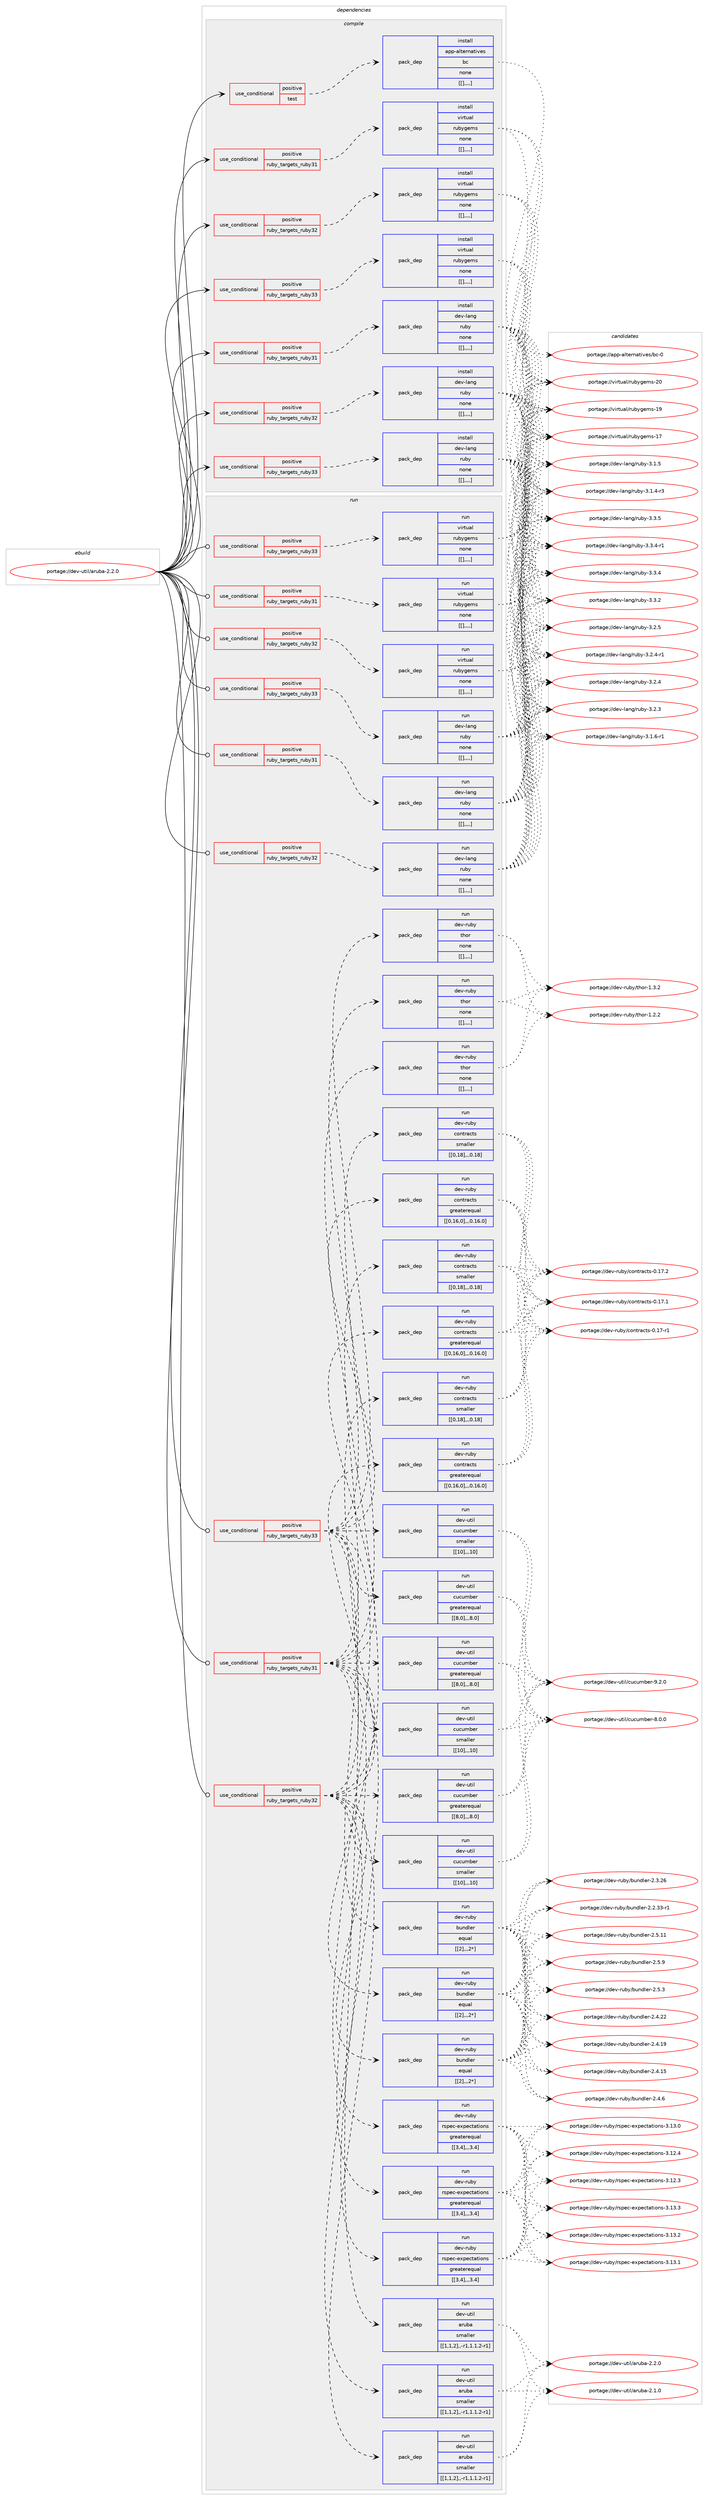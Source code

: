 digraph prolog {

# *************
# Graph options
# *************

newrank=true;
concentrate=true;
compound=true;
graph [rankdir=LR,fontname=Helvetica,fontsize=10,ranksep=1.5];#, ranksep=2.5, nodesep=0.2];
edge  [arrowhead=vee];
node  [fontname=Helvetica,fontsize=10];

# **********
# The ebuild
# **********

subgraph cluster_leftcol {
color=gray;
label=<<i>ebuild</i>>;
id [label="portage://dev-util/aruba-2.2.0", color=red, width=4, href="../dev-util/aruba-2.2.0.svg"];
}

# ****************
# The dependencies
# ****************

subgraph cluster_midcol {
color=gray;
label=<<i>dependencies</i>>;
subgraph cluster_compile {
fillcolor="#eeeeee";
style=filled;
label=<<i>compile</i>>;
subgraph cond64028 {
dependency223012 [label=<<TABLE BORDER="0" CELLBORDER="1" CELLSPACING="0" CELLPADDING="4"><TR><TD ROWSPAN="3" CELLPADDING="10">use_conditional</TD></TR><TR><TD>positive</TD></TR><TR><TD>ruby_targets_ruby31</TD></TR></TABLE>>, shape=none, color=red];
subgraph pack157490 {
dependency223030 [label=<<TABLE BORDER="0" CELLBORDER="1" CELLSPACING="0" CELLPADDING="4" WIDTH="220"><TR><TD ROWSPAN="6" CELLPADDING="30">pack_dep</TD></TR><TR><TD WIDTH="110">install</TD></TR><TR><TD>dev-lang</TD></TR><TR><TD>ruby</TD></TR><TR><TD>none</TD></TR><TR><TD>[[],,,,]</TD></TR></TABLE>>, shape=none, color=blue];
}
dependency223012:e -> dependency223030:w [weight=20,style="dashed",arrowhead="vee"];
}
id:e -> dependency223012:w [weight=20,style="solid",arrowhead="vee"];
subgraph cond64036 {
dependency223041 [label=<<TABLE BORDER="0" CELLBORDER="1" CELLSPACING="0" CELLPADDING="4"><TR><TD ROWSPAN="3" CELLPADDING="10">use_conditional</TD></TR><TR><TD>positive</TD></TR><TR><TD>ruby_targets_ruby31</TD></TR></TABLE>>, shape=none, color=red];
subgraph pack157503 {
dependency223043 [label=<<TABLE BORDER="0" CELLBORDER="1" CELLSPACING="0" CELLPADDING="4" WIDTH="220"><TR><TD ROWSPAN="6" CELLPADDING="30">pack_dep</TD></TR><TR><TD WIDTH="110">install</TD></TR><TR><TD>virtual</TD></TR><TR><TD>rubygems</TD></TR><TR><TD>none</TD></TR><TR><TD>[[],,,,]</TD></TR></TABLE>>, shape=none, color=blue];
}
dependency223041:e -> dependency223043:w [weight=20,style="dashed",arrowhead="vee"];
}
id:e -> dependency223041:w [weight=20,style="solid",arrowhead="vee"];
subgraph cond64039 {
dependency223052 [label=<<TABLE BORDER="0" CELLBORDER="1" CELLSPACING="0" CELLPADDING="4"><TR><TD ROWSPAN="3" CELLPADDING="10">use_conditional</TD></TR><TR><TD>positive</TD></TR><TR><TD>ruby_targets_ruby32</TD></TR></TABLE>>, shape=none, color=red];
subgraph pack157513 {
dependency223054 [label=<<TABLE BORDER="0" CELLBORDER="1" CELLSPACING="0" CELLPADDING="4" WIDTH="220"><TR><TD ROWSPAN="6" CELLPADDING="30">pack_dep</TD></TR><TR><TD WIDTH="110">install</TD></TR><TR><TD>dev-lang</TD></TR><TR><TD>ruby</TD></TR><TR><TD>none</TD></TR><TR><TD>[[],,,,]</TD></TR></TABLE>>, shape=none, color=blue];
}
dependency223052:e -> dependency223054:w [weight=20,style="dashed",arrowhead="vee"];
}
id:e -> dependency223052:w [weight=20,style="solid",arrowhead="vee"];
subgraph cond64045 {
dependency223070 [label=<<TABLE BORDER="0" CELLBORDER="1" CELLSPACING="0" CELLPADDING="4"><TR><TD ROWSPAN="3" CELLPADDING="10">use_conditional</TD></TR><TR><TD>positive</TD></TR><TR><TD>ruby_targets_ruby32</TD></TR></TABLE>>, shape=none, color=red];
subgraph pack157524 {
dependency223082 [label=<<TABLE BORDER="0" CELLBORDER="1" CELLSPACING="0" CELLPADDING="4" WIDTH="220"><TR><TD ROWSPAN="6" CELLPADDING="30">pack_dep</TD></TR><TR><TD WIDTH="110">install</TD></TR><TR><TD>virtual</TD></TR><TR><TD>rubygems</TD></TR><TR><TD>none</TD></TR><TR><TD>[[],,,,]</TD></TR></TABLE>>, shape=none, color=blue];
}
dependency223070:e -> dependency223082:w [weight=20,style="dashed",arrowhead="vee"];
}
id:e -> dependency223070:w [weight=20,style="solid",arrowhead="vee"];
subgraph cond64051 {
dependency223098 [label=<<TABLE BORDER="0" CELLBORDER="1" CELLSPACING="0" CELLPADDING="4"><TR><TD ROWSPAN="3" CELLPADDING="10">use_conditional</TD></TR><TR><TD>positive</TD></TR><TR><TD>ruby_targets_ruby33</TD></TR></TABLE>>, shape=none, color=red];
subgraph pack157546 {
dependency223102 [label=<<TABLE BORDER="0" CELLBORDER="1" CELLSPACING="0" CELLPADDING="4" WIDTH="220"><TR><TD ROWSPAN="6" CELLPADDING="30">pack_dep</TD></TR><TR><TD WIDTH="110">install</TD></TR><TR><TD>dev-lang</TD></TR><TR><TD>ruby</TD></TR><TR><TD>none</TD></TR><TR><TD>[[],,,,]</TD></TR></TABLE>>, shape=none, color=blue];
}
dependency223098:e -> dependency223102:w [weight=20,style="dashed",arrowhead="vee"];
}
id:e -> dependency223098:w [weight=20,style="solid",arrowhead="vee"];
subgraph cond64055 {
dependency223107 [label=<<TABLE BORDER="0" CELLBORDER="1" CELLSPACING="0" CELLPADDING="4"><TR><TD ROWSPAN="3" CELLPADDING="10">use_conditional</TD></TR><TR><TD>positive</TD></TR><TR><TD>ruby_targets_ruby33</TD></TR></TABLE>>, shape=none, color=red];
subgraph pack157551 {
dependency223153 [label=<<TABLE BORDER="0" CELLBORDER="1" CELLSPACING="0" CELLPADDING="4" WIDTH="220"><TR><TD ROWSPAN="6" CELLPADDING="30">pack_dep</TD></TR><TR><TD WIDTH="110">install</TD></TR><TR><TD>virtual</TD></TR><TR><TD>rubygems</TD></TR><TR><TD>none</TD></TR><TR><TD>[[],,,,]</TD></TR></TABLE>>, shape=none, color=blue];
}
dependency223107:e -> dependency223153:w [weight=20,style="dashed",arrowhead="vee"];
}
id:e -> dependency223107:w [weight=20,style="solid",arrowhead="vee"];
subgraph cond64063 {
dependency223159 [label=<<TABLE BORDER="0" CELLBORDER="1" CELLSPACING="0" CELLPADDING="4"><TR><TD ROWSPAN="3" CELLPADDING="10">use_conditional</TD></TR><TR><TD>positive</TD></TR><TR><TD>test</TD></TR></TABLE>>, shape=none, color=red];
subgraph pack157593 {
dependency223164 [label=<<TABLE BORDER="0" CELLBORDER="1" CELLSPACING="0" CELLPADDING="4" WIDTH="220"><TR><TD ROWSPAN="6" CELLPADDING="30">pack_dep</TD></TR><TR><TD WIDTH="110">install</TD></TR><TR><TD>app-alternatives</TD></TR><TR><TD>bc</TD></TR><TR><TD>none</TD></TR><TR><TD>[[],,,,]</TD></TR></TABLE>>, shape=none, color=blue];
}
dependency223159:e -> dependency223164:w [weight=20,style="dashed",arrowhead="vee"];
}
id:e -> dependency223159:w [weight=20,style="solid",arrowhead="vee"];
}
subgraph cluster_compileandrun {
fillcolor="#eeeeee";
style=filled;
label=<<i>compile and run</i>>;
}
subgraph cluster_run {
fillcolor="#eeeeee";
style=filled;
label=<<i>run</i>>;
subgraph cond64070 {
dependency223166 [label=<<TABLE BORDER="0" CELLBORDER="1" CELLSPACING="0" CELLPADDING="4"><TR><TD ROWSPAN="3" CELLPADDING="10">use_conditional</TD></TR><TR><TD>positive</TD></TR><TR><TD>ruby_targets_ruby31</TD></TR></TABLE>>, shape=none, color=red];
subgraph pack157598 {
dependency223173 [label=<<TABLE BORDER="0" CELLBORDER="1" CELLSPACING="0" CELLPADDING="4" WIDTH="220"><TR><TD ROWSPAN="6" CELLPADDING="30">pack_dep</TD></TR><TR><TD WIDTH="110">run</TD></TR><TR><TD>dev-lang</TD></TR><TR><TD>ruby</TD></TR><TR><TD>none</TD></TR><TR><TD>[[],,,,]</TD></TR></TABLE>>, shape=none, color=blue];
}
dependency223166:e -> dependency223173:w [weight=20,style="dashed",arrowhead="vee"];
}
id:e -> dependency223166:w [weight=20,style="solid",arrowhead="odot"];
subgraph cond64075 {
dependency223187 [label=<<TABLE BORDER="0" CELLBORDER="1" CELLSPACING="0" CELLPADDING="4"><TR><TD ROWSPAN="3" CELLPADDING="10">use_conditional</TD></TR><TR><TD>positive</TD></TR><TR><TD>ruby_targets_ruby31</TD></TR></TABLE>>, shape=none, color=red];
subgraph pack157609 {
dependency223194 [label=<<TABLE BORDER="0" CELLBORDER="1" CELLSPACING="0" CELLPADDING="4" WIDTH="220"><TR><TD ROWSPAN="6" CELLPADDING="30">pack_dep</TD></TR><TR><TD WIDTH="110">run</TD></TR><TR><TD>dev-ruby</TD></TR><TR><TD>bundler</TD></TR><TR><TD>equal</TD></TR><TR><TD>[[2],,,2*]</TD></TR></TABLE>>, shape=none, color=blue];
}
dependency223187:e -> dependency223194:w [weight=20,style="dashed",arrowhead="vee"];
subgraph pack157616 {
dependency223202 [label=<<TABLE BORDER="0" CELLBORDER="1" CELLSPACING="0" CELLPADDING="4" WIDTH="220"><TR><TD ROWSPAN="6" CELLPADDING="30">pack_dep</TD></TR><TR><TD WIDTH="110">run</TD></TR><TR><TD>dev-ruby</TD></TR><TR><TD>contracts</TD></TR><TR><TD>greaterequal</TD></TR><TR><TD>[[0,16,0],,,0.16.0]</TD></TR></TABLE>>, shape=none, color=blue];
}
dependency223187:e -> dependency223202:w [weight=20,style="dashed",arrowhead="vee"];
subgraph pack157641 {
dependency223239 [label=<<TABLE BORDER="0" CELLBORDER="1" CELLSPACING="0" CELLPADDING="4" WIDTH="220"><TR><TD ROWSPAN="6" CELLPADDING="30">pack_dep</TD></TR><TR><TD WIDTH="110">run</TD></TR><TR><TD>dev-ruby</TD></TR><TR><TD>contracts</TD></TR><TR><TD>smaller</TD></TR><TR><TD>[[0,18],,,0.18]</TD></TR></TABLE>>, shape=none, color=blue];
}
dependency223187:e -> dependency223239:w [weight=20,style="dashed",arrowhead="vee"];
subgraph pack157646 {
dependency223247 [label=<<TABLE BORDER="0" CELLBORDER="1" CELLSPACING="0" CELLPADDING="4" WIDTH="220"><TR><TD ROWSPAN="6" CELLPADDING="30">pack_dep</TD></TR><TR><TD WIDTH="110">run</TD></TR><TR><TD>dev-util</TD></TR><TR><TD>cucumber</TD></TR><TR><TD>greaterequal</TD></TR><TR><TD>[[8,0],,,8.0]</TD></TR></TABLE>>, shape=none, color=blue];
}
dependency223187:e -> dependency223247:w [weight=20,style="dashed",arrowhead="vee"];
subgraph pack157649 {
dependency223254 [label=<<TABLE BORDER="0" CELLBORDER="1" CELLSPACING="0" CELLPADDING="4" WIDTH="220"><TR><TD ROWSPAN="6" CELLPADDING="30">pack_dep</TD></TR><TR><TD WIDTH="110">run</TD></TR><TR><TD>dev-util</TD></TR><TR><TD>cucumber</TD></TR><TR><TD>smaller</TD></TR><TR><TD>[[10],,,10]</TD></TR></TABLE>>, shape=none, color=blue];
}
dependency223187:e -> dependency223254:w [weight=20,style="dashed",arrowhead="vee"];
subgraph pack157656 {
dependency223257 [label=<<TABLE BORDER="0" CELLBORDER="1" CELLSPACING="0" CELLPADDING="4" WIDTH="220"><TR><TD ROWSPAN="6" CELLPADDING="30">pack_dep</TD></TR><TR><TD WIDTH="110">run</TD></TR><TR><TD>dev-ruby</TD></TR><TR><TD>rspec-expectations</TD></TR><TR><TD>greaterequal</TD></TR><TR><TD>[[3,4],,,3.4]</TD></TR></TABLE>>, shape=none, color=blue];
}
dependency223187:e -> dependency223257:w [weight=20,style="dashed",arrowhead="vee"];
subgraph pack157659 {
dependency223263 [label=<<TABLE BORDER="0" CELLBORDER="1" CELLSPACING="0" CELLPADDING="4" WIDTH="220"><TR><TD ROWSPAN="6" CELLPADDING="30">pack_dep</TD></TR><TR><TD WIDTH="110">run</TD></TR><TR><TD>dev-ruby</TD></TR><TR><TD>thor</TD></TR><TR><TD>none</TD></TR><TR><TD>[[],,,,]</TD></TR></TABLE>>, shape=none, color=blue];
}
dependency223187:e -> dependency223263:w [weight=20,style="dashed",arrowhead="vee"];
subgraph pack157664 {
dependency223268 [label=<<TABLE BORDER="0" CELLBORDER="1" CELLSPACING="0" CELLPADDING="4" WIDTH="220"><TR><TD ROWSPAN="6" CELLPADDING="30">pack_dep</TD></TR><TR><TD WIDTH="110">run</TD></TR><TR><TD>dev-util</TD></TR><TR><TD>aruba</TD></TR><TR><TD>smaller</TD></TR><TR><TD>[[1,1,2],,-r1,1.1.2-r1]</TD></TR></TABLE>>, shape=none, color=blue];
}
dependency223187:e -> dependency223268:w [weight=20,style="dashed",arrowhead="vee"];
}
id:e -> dependency223187:w [weight=20,style="solid",arrowhead="odot"];
subgraph cond64100 {
dependency223274 [label=<<TABLE BORDER="0" CELLBORDER="1" CELLSPACING="0" CELLPADDING="4"><TR><TD ROWSPAN="3" CELLPADDING="10">use_conditional</TD></TR><TR><TD>positive</TD></TR><TR><TD>ruby_targets_ruby31</TD></TR></TABLE>>, shape=none, color=red];
subgraph pack157669 {
dependency223280 [label=<<TABLE BORDER="0" CELLBORDER="1" CELLSPACING="0" CELLPADDING="4" WIDTH="220"><TR><TD ROWSPAN="6" CELLPADDING="30">pack_dep</TD></TR><TR><TD WIDTH="110">run</TD></TR><TR><TD>virtual</TD></TR><TR><TD>rubygems</TD></TR><TR><TD>none</TD></TR><TR><TD>[[],,,,]</TD></TR></TABLE>>, shape=none, color=blue];
}
dependency223274:e -> dependency223280:w [weight=20,style="dashed",arrowhead="vee"];
}
id:e -> dependency223274:w [weight=20,style="solid",arrowhead="odot"];
subgraph cond64107 {
dependency223297 [label=<<TABLE BORDER="0" CELLBORDER="1" CELLSPACING="0" CELLPADDING="4"><TR><TD ROWSPAN="3" CELLPADDING="10">use_conditional</TD></TR><TR><TD>positive</TD></TR><TR><TD>ruby_targets_ruby32</TD></TR></TABLE>>, shape=none, color=red];
subgraph pack157683 {
dependency223302 [label=<<TABLE BORDER="0" CELLBORDER="1" CELLSPACING="0" CELLPADDING="4" WIDTH="220"><TR><TD ROWSPAN="6" CELLPADDING="30">pack_dep</TD></TR><TR><TD WIDTH="110">run</TD></TR><TR><TD>dev-lang</TD></TR><TR><TD>ruby</TD></TR><TR><TD>none</TD></TR><TR><TD>[[],,,,]</TD></TR></TABLE>>, shape=none, color=blue];
}
dependency223297:e -> dependency223302:w [weight=20,style="dashed",arrowhead="vee"];
}
id:e -> dependency223297:w [weight=20,style="solid",arrowhead="odot"];
subgraph cond64109 {
dependency223307 [label=<<TABLE BORDER="0" CELLBORDER="1" CELLSPACING="0" CELLPADDING="4"><TR><TD ROWSPAN="3" CELLPADDING="10">use_conditional</TD></TR><TR><TD>positive</TD></TR><TR><TD>ruby_targets_ruby32</TD></TR></TABLE>>, shape=none, color=red];
subgraph pack157692 {
dependency223313 [label=<<TABLE BORDER="0" CELLBORDER="1" CELLSPACING="0" CELLPADDING="4" WIDTH="220"><TR><TD ROWSPAN="6" CELLPADDING="30">pack_dep</TD></TR><TR><TD WIDTH="110">run</TD></TR><TR><TD>dev-ruby</TD></TR><TR><TD>bundler</TD></TR><TR><TD>equal</TD></TR><TR><TD>[[2],,,2*]</TD></TR></TABLE>>, shape=none, color=blue];
}
dependency223307:e -> dependency223313:w [weight=20,style="dashed",arrowhead="vee"];
subgraph pack157703 {
dependency223323 [label=<<TABLE BORDER="0" CELLBORDER="1" CELLSPACING="0" CELLPADDING="4" WIDTH="220"><TR><TD ROWSPAN="6" CELLPADDING="30">pack_dep</TD></TR><TR><TD WIDTH="110">run</TD></TR><TR><TD>dev-ruby</TD></TR><TR><TD>contracts</TD></TR><TR><TD>greaterequal</TD></TR><TR><TD>[[0,16,0],,,0.16.0]</TD></TR></TABLE>>, shape=none, color=blue];
}
dependency223307:e -> dependency223323:w [weight=20,style="dashed",arrowhead="vee"];
subgraph pack157710 {
dependency223329 [label=<<TABLE BORDER="0" CELLBORDER="1" CELLSPACING="0" CELLPADDING="4" WIDTH="220"><TR><TD ROWSPAN="6" CELLPADDING="30">pack_dep</TD></TR><TR><TD WIDTH="110">run</TD></TR><TR><TD>dev-ruby</TD></TR><TR><TD>contracts</TD></TR><TR><TD>smaller</TD></TR><TR><TD>[[0,18],,,0.18]</TD></TR></TABLE>>, shape=none, color=blue];
}
dependency223307:e -> dependency223329:w [weight=20,style="dashed",arrowhead="vee"];
subgraph pack157713 {
dependency223335 [label=<<TABLE BORDER="0" CELLBORDER="1" CELLSPACING="0" CELLPADDING="4" WIDTH="220"><TR><TD ROWSPAN="6" CELLPADDING="30">pack_dep</TD></TR><TR><TD WIDTH="110">run</TD></TR><TR><TD>dev-util</TD></TR><TR><TD>cucumber</TD></TR><TR><TD>greaterequal</TD></TR><TR><TD>[[8,0],,,8.0]</TD></TR></TABLE>>, shape=none, color=blue];
}
dependency223307:e -> dependency223335:w [weight=20,style="dashed",arrowhead="vee"];
subgraph pack157718 {
dependency223341 [label=<<TABLE BORDER="0" CELLBORDER="1" CELLSPACING="0" CELLPADDING="4" WIDTH="220"><TR><TD ROWSPAN="6" CELLPADDING="30">pack_dep</TD></TR><TR><TD WIDTH="110">run</TD></TR><TR><TD>dev-util</TD></TR><TR><TD>cucumber</TD></TR><TR><TD>smaller</TD></TR><TR><TD>[[10],,,10]</TD></TR></TABLE>>, shape=none, color=blue];
}
dependency223307:e -> dependency223341:w [weight=20,style="dashed",arrowhead="vee"];
subgraph pack157723 {
dependency223345 [label=<<TABLE BORDER="0" CELLBORDER="1" CELLSPACING="0" CELLPADDING="4" WIDTH="220"><TR><TD ROWSPAN="6" CELLPADDING="30">pack_dep</TD></TR><TR><TD WIDTH="110">run</TD></TR><TR><TD>dev-ruby</TD></TR><TR><TD>rspec-expectations</TD></TR><TR><TD>greaterequal</TD></TR><TR><TD>[[3,4],,,3.4]</TD></TR></TABLE>>, shape=none, color=blue];
}
dependency223307:e -> dependency223345:w [weight=20,style="dashed",arrowhead="vee"];
subgraph pack157726 {
dependency223354 [label=<<TABLE BORDER="0" CELLBORDER="1" CELLSPACING="0" CELLPADDING="4" WIDTH="220"><TR><TD ROWSPAN="6" CELLPADDING="30">pack_dep</TD></TR><TR><TD WIDTH="110">run</TD></TR><TR><TD>dev-ruby</TD></TR><TR><TD>thor</TD></TR><TR><TD>none</TD></TR><TR><TD>[[],,,,]</TD></TR></TABLE>>, shape=none, color=blue];
}
dependency223307:e -> dependency223354:w [weight=20,style="dashed",arrowhead="vee"];
subgraph pack157731 {
dependency223359 [label=<<TABLE BORDER="0" CELLBORDER="1" CELLSPACING="0" CELLPADDING="4" WIDTH="220"><TR><TD ROWSPAN="6" CELLPADDING="30">pack_dep</TD></TR><TR><TD WIDTH="110">run</TD></TR><TR><TD>dev-util</TD></TR><TR><TD>aruba</TD></TR><TR><TD>smaller</TD></TR><TR><TD>[[1,1,2],,-r1,1.1.2-r1]</TD></TR></TABLE>>, shape=none, color=blue];
}
dependency223307:e -> dependency223359:w [weight=20,style="dashed",arrowhead="vee"];
}
id:e -> dependency223307:w [weight=20,style="solid",arrowhead="odot"];
subgraph cond64120 {
dependency223363 [label=<<TABLE BORDER="0" CELLBORDER="1" CELLSPACING="0" CELLPADDING="4"><TR><TD ROWSPAN="3" CELLPADDING="10">use_conditional</TD></TR><TR><TD>positive</TD></TR><TR><TD>ruby_targets_ruby32</TD></TR></TABLE>>, shape=none, color=red];
subgraph pack157736 {
dependency223367 [label=<<TABLE BORDER="0" CELLBORDER="1" CELLSPACING="0" CELLPADDING="4" WIDTH="220"><TR><TD ROWSPAN="6" CELLPADDING="30">pack_dep</TD></TR><TR><TD WIDTH="110">run</TD></TR><TR><TD>virtual</TD></TR><TR><TD>rubygems</TD></TR><TR><TD>none</TD></TR><TR><TD>[[],,,,]</TD></TR></TABLE>>, shape=none, color=blue];
}
dependency223363:e -> dependency223367:w [weight=20,style="dashed",arrowhead="vee"];
}
id:e -> dependency223363:w [weight=20,style="solid",arrowhead="odot"];
subgraph cond64125 {
dependency223379 [label=<<TABLE BORDER="0" CELLBORDER="1" CELLSPACING="0" CELLPADDING="4"><TR><TD ROWSPAN="3" CELLPADDING="10">use_conditional</TD></TR><TR><TD>positive</TD></TR><TR><TD>ruby_targets_ruby33</TD></TR></TABLE>>, shape=none, color=red];
subgraph pack157746 {
dependency223387 [label=<<TABLE BORDER="0" CELLBORDER="1" CELLSPACING="0" CELLPADDING="4" WIDTH="220"><TR><TD ROWSPAN="6" CELLPADDING="30">pack_dep</TD></TR><TR><TD WIDTH="110">run</TD></TR><TR><TD>dev-lang</TD></TR><TR><TD>ruby</TD></TR><TR><TD>none</TD></TR><TR><TD>[[],,,,]</TD></TR></TABLE>>, shape=none, color=blue];
}
dependency223379:e -> dependency223387:w [weight=20,style="dashed",arrowhead="vee"];
}
id:e -> dependency223379:w [weight=20,style="solid",arrowhead="odot"];
subgraph cond64133 {
dependency223406 [label=<<TABLE BORDER="0" CELLBORDER="1" CELLSPACING="0" CELLPADDING="4"><TR><TD ROWSPAN="3" CELLPADDING="10">use_conditional</TD></TR><TR><TD>positive</TD></TR><TR><TD>ruby_targets_ruby33</TD></TR></TABLE>>, shape=none, color=red];
subgraph pack157766 {
dependency223416 [label=<<TABLE BORDER="0" CELLBORDER="1" CELLSPACING="0" CELLPADDING="4" WIDTH="220"><TR><TD ROWSPAN="6" CELLPADDING="30">pack_dep</TD></TR><TR><TD WIDTH="110">run</TD></TR><TR><TD>dev-ruby</TD></TR><TR><TD>bundler</TD></TR><TR><TD>equal</TD></TR><TR><TD>[[2],,,2*]</TD></TR></TABLE>>, shape=none, color=blue];
}
dependency223406:e -> dependency223416:w [weight=20,style="dashed",arrowhead="vee"];
subgraph pack157775 {
dependency223425 [label=<<TABLE BORDER="0" CELLBORDER="1" CELLSPACING="0" CELLPADDING="4" WIDTH="220"><TR><TD ROWSPAN="6" CELLPADDING="30">pack_dep</TD></TR><TR><TD WIDTH="110">run</TD></TR><TR><TD>dev-ruby</TD></TR><TR><TD>contracts</TD></TR><TR><TD>greaterequal</TD></TR><TR><TD>[[0,16,0],,,0.16.0]</TD></TR></TABLE>>, shape=none, color=blue];
}
dependency223406:e -> dependency223425:w [weight=20,style="dashed",arrowhead="vee"];
subgraph pack157780 {
dependency223449 [label=<<TABLE BORDER="0" CELLBORDER="1" CELLSPACING="0" CELLPADDING="4" WIDTH="220"><TR><TD ROWSPAN="6" CELLPADDING="30">pack_dep</TD></TR><TR><TD WIDTH="110">run</TD></TR><TR><TD>dev-ruby</TD></TR><TR><TD>contracts</TD></TR><TR><TD>smaller</TD></TR><TR><TD>[[0,18],,,0.18]</TD></TR></TABLE>>, shape=none, color=blue];
}
dependency223406:e -> dependency223449:w [weight=20,style="dashed",arrowhead="vee"];
subgraph pack157797 {
dependency223457 [label=<<TABLE BORDER="0" CELLBORDER="1" CELLSPACING="0" CELLPADDING="4" WIDTH="220"><TR><TD ROWSPAN="6" CELLPADDING="30">pack_dep</TD></TR><TR><TD WIDTH="110">run</TD></TR><TR><TD>dev-util</TD></TR><TR><TD>cucumber</TD></TR><TR><TD>greaterequal</TD></TR><TR><TD>[[8,0],,,8.0]</TD></TR></TABLE>>, shape=none, color=blue];
}
dependency223406:e -> dependency223457:w [weight=20,style="dashed",arrowhead="vee"];
subgraph pack157804 {
dependency223469 [label=<<TABLE BORDER="0" CELLBORDER="1" CELLSPACING="0" CELLPADDING="4" WIDTH="220"><TR><TD ROWSPAN="6" CELLPADDING="30">pack_dep</TD></TR><TR><TD WIDTH="110">run</TD></TR><TR><TD>dev-util</TD></TR><TR><TD>cucumber</TD></TR><TR><TD>smaller</TD></TR><TR><TD>[[10],,,10]</TD></TR></TABLE>>, shape=none, color=blue];
}
dependency223406:e -> dependency223469:w [weight=20,style="dashed",arrowhead="vee"];
subgraph pack157812 {
dependency223478 [label=<<TABLE BORDER="0" CELLBORDER="1" CELLSPACING="0" CELLPADDING="4" WIDTH="220"><TR><TD ROWSPAN="6" CELLPADDING="30">pack_dep</TD></TR><TR><TD WIDTH="110">run</TD></TR><TR><TD>dev-ruby</TD></TR><TR><TD>rspec-expectations</TD></TR><TR><TD>greaterequal</TD></TR><TR><TD>[[3,4],,,3.4]</TD></TR></TABLE>>, shape=none, color=blue];
}
dependency223406:e -> dependency223478:w [weight=20,style="dashed",arrowhead="vee"];
subgraph pack157819 {
dependency223492 [label=<<TABLE BORDER="0" CELLBORDER="1" CELLSPACING="0" CELLPADDING="4" WIDTH="220"><TR><TD ROWSPAN="6" CELLPADDING="30">pack_dep</TD></TR><TR><TD WIDTH="110">run</TD></TR><TR><TD>dev-ruby</TD></TR><TR><TD>thor</TD></TR><TR><TD>none</TD></TR><TR><TD>[[],,,,]</TD></TR></TABLE>>, shape=none, color=blue];
}
dependency223406:e -> dependency223492:w [weight=20,style="dashed",arrowhead="vee"];
subgraph pack157832 {
dependency223497 [label=<<TABLE BORDER="0" CELLBORDER="1" CELLSPACING="0" CELLPADDING="4" WIDTH="220"><TR><TD ROWSPAN="6" CELLPADDING="30">pack_dep</TD></TR><TR><TD WIDTH="110">run</TD></TR><TR><TD>dev-util</TD></TR><TR><TD>aruba</TD></TR><TR><TD>smaller</TD></TR><TR><TD>[[1,1,2],,-r1,1.1.2-r1]</TD></TR></TABLE>>, shape=none, color=blue];
}
dependency223406:e -> dependency223497:w [weight=20,style="dashed",arrowhead="vee"];
}
id:e -> dependency223406:w [weight=20,style="solid",arrowhead="odot"];
subgraph cond64160 {
dependency223507 [label=<<TABLE BORDER="0" CELLBORDER="1" CELLSPACING="0" CELLPADDING="4"><TR><TD ROWSPAN="3" CELLPADDING="10">use_conditional</TD></TR><TR><TD>positive</TD></TR><TR><TD>ruby_targets_ruby33</TD></TR></TABLE>>, shape=none, color=red];
subgraph pack157840 {
dependency223515 [label=<<TABLE BORDER="0" CELLBORDER="1" CELLSPACING="0" CELLPADDING="4" WIDTH="220"><TR><TD ROWSPAN="6" CELLPADDING="30">pack_dep</TD></TR><TR><TD WIDTH="110">run</TD></TR><TR><TD>virtual</TD></TR><TR><TD>rubygems</TD></TR><TR><TD>none</TD></TR><TR><TD>[[],,,,]</TD></TR></TABLE>>, shape=none, color=blue];
}
dependency223507:e -> dependency223515:w [weight=20,style="dashed",arrowhead="vee"];
}
id:e -> dependency223507:w [weight=20,style="solid",arrowhead="odot"];
}
}

# **************
# The candidates
# **************

subgraph cluster_choices {
rank=same;
color=gray;
label=<<i>candidates</i>>;

subgraph choice157677 {
color=black;
nodesep=1;
choice10010111845108971101034711411798121455146514653 [label="portage://dev-lang/ruby-3.3.5", color=red, width=4,href="../dev-lang/ruby-3.3.5.svg"];
choice100101118451089711010347114117981214551465146524511449 [label="portage://dev-lang/ruby-3.3.4-r1", color=red, width=4,href="../dev-lang/ruby-3.3.4-r1.svg"];
choice10010111845108971101034711411798121455146514652 [label="portage://dev-lang/ruby-3.3.4", color=red, width=4,href="../dev-lang/ruby-3.3.4.svg"];
choice10010111845108971101034711411798121455146514650 [label="portage://dev-lang/ruby-3.3.2", color=red, width=4,href="../dev-lang/ruby-3.3.2.svg"];
choice10010111845108971101034711411798121455146504653 [label="portage://dev-lang/ruby-3.2.5", color=red, width=4,href="../dev-lang/ruby-3.2.5.svg"];
choice100101118451089711010347114117981214551465046524511449 [label="portage://dev-lang/ruby-3.2.4-r1", color=red, width=4,href="../dev-lang/ruby-3.2.4-r1.svg"];
choice10010111845108971101034711411798121455146504652 [label="portage://dev-lang/ruby-3.2.4", color=red, width=4,href="../dev-lang/ruby-3.2.4.svg"];
choice10010111845108971101034711411798121455146504651 [label="portage://dev-lang/ruby-3.2.3", color=red, width=4,href="../dev-lang/ruby-3.2.3.svg"];
choice100101118451089711010347114117981214551464946544511449 [label="portage://dev-lang/ruby-3.1.6-r1", color=red, width=4,href="../dev-lang/ruby-3.1.6-r1.svg"];
choice10010111845108971101034711411798121455146494653 [label="portage://dev-lang/ruby-3.1.5", color=red, width=4,href="../dev-lang/ruby-3.1.5.svg"];
choice100101118451089711010347114117981214551464946524511451 [label="portage://dev-lang/ruby-3.1.4-r3", color=red, width=4,href="../dev-lang/ruby-3.1.4-r3.svg"];
dependency223030:e -> choice10010111845108971101034711411798121455146514653:w [style=dotted,weight="100"];
dependency223030:e -> choice100101118451089711010347114117981214551465146524511449:w [style=dotted,weight="100"];
dependency223030:e -> choice10010111845108971101034711411798121455146514652:w [style=dotted,weight="100"];
dependency223030:e -> choice10010111845108971101034711411798121455146514650:w [style=dotted,weight="100"];
dependency223030:e -> choice10010111845108971101034711411798121455146504653:w [style=dotted,weight="100"];
dependency223030:e -> choice100101118451089711010347114117981214551465046524511449:w [style=dotted,weight="100"];
dependency223030:e -> choice10010111845108971101034711411798121455146504652:w [style=dotted,weight="100"];
dependency223030:e -> choice10010111845108971101034711411798121455146504651:w [style=dotted,weight="100"];
dependency223030:e -> choice100101118451089711010347114117981214551464946544511449:w [style=dotted,weight="100"];
dependency223030:e -> choice10010111845108971101034711411798121455146494653:w [style=dotted,weight="100"];
dependency223030:e -> choice100101118451089711010347114117981214551464946524511451:w [style=dotted,weight="100"];
}
subgraph choice157692 {
color=black;
nodesep=1;
choice118105114116117971084711411798121103101109115455048 [label="portage://virtual/rubygems-20", color=red, width=4,href="../virtual/rubygems-20.svg"];
choice118105114116117971084711411798121103101109115454957 [label="portage://virtual/rubygems-19", color=red, width=4,href="../virtual/rubygems-19.svg"];
choice118105114116117971084711411798121103101109115454955 [label="portage://virtual/rubygems-17", color=red, width=4,href="../virtual/rubygems-17.svg"];
dependency223043:e -> choice118105114116117971084711411798121103101109115455048:w [style=dotted,weight="100"];
dependency223043:e -> choice118105114116117971084711411798121103101109115454957:w [style=dotted,weight="100"];
dependency223043:e -> choice118105114116117971084711411798121103101109115454955:w [style=dotted,weight="100"];
}
subgraph choice157696 {
color=black;
nodesep=1;
choice10010111845108971101034711411798121455146514653 [label="portage://dev-lang/ruby-3.3.5", color=red, width=4,href="../dev-lang/ruby-3.3.5.svg"];
choice100101118451089711010347114117981214551465146524511449 [label="portage://dev-lang/ruby-3.3.4-r1", color=red, width=4,href="../dev-lang/ruby-3.3.4-r1.svg"];
choice10010111845108971101034711411798121455146514652 [label="portage://dev-lang/ruby-3.3.4", color=red, width=4,href="../dev-lang/ruby-3.3.4.svg"];
choice10010111845108971101034711411798121455146514650 [label="portage://dev-lang/ruby-3.3.2", color=red, width=4,href="../dev-lang/ruby-3.3.2.svg"];
choice10010111845108971101034711411798121455146504653 [label="portage://dev-lang/ruby-3.2.5", color=red, width=4,href="../dev-lang/ruby-3.2.5.svg"];
choice100101118451089711010347114117981214551465046524511449 [label="portage://dev-lang/ruby-3.2.4-r1", color=red, width=4,href="../dev-lang/ruby-3.2.4-r1.svg"];
choice10010111845108971101034711411798121455146504652 [label="portage://dev-lang/ruby-3.2.4", color=red, width=4,href="../dev-lang/ruby-3.2.4.svg"];
choice10010111845108971101034711411798121455146504651 [label="portage://dev-lang/ruby-3.2.3", color=red, width=4,href="../dev-lang/ruby-3.2.3.svg"];
choice100101118451089711010347114117981214551464946544511449 [label="portage://dev-lang/ruby-3.1.6-r1", color=red, width=4,href="../dev-lang/ruby-3.1.6-r1.svg"];
choice10010111845108971101034711411798121455146494653 [label="portage://dev-lang/ruby-3.1.5", color=red, width=4,href="../dev-lang/ruby-3.1.5.svg"];
choice100101118451089711010347114117981214551464946524511451 [label="portage://dev-lang/ruby-3.1.4-r3", color=red, width=4,href="../dev-lang/ruby-3.1.4-r3.svg"];
dependency223054:e -> choice10010111845108971101034711411798121455146514653:w [style=dotted,weight="100"];
dependency223054:e -> choice100101118451089711010347114117981214551465146524511449:w [style=dotted,weight="100"];
dependency223054:e -> choice10010111845108971101034711411798121455146514652:w [style=dotted,weight="100"];
dependency223054:e -> choice10010111845108971101034711411798121455146514650:w [style=dotted,weight="100"];
dependency223054:e -> choice10010111845108971101034711411798121455146504653:w [style=dotted,weight="100"];
dependency223054:e -> choice100101118451089711010347114117981214551465046524511449:w [style=dotted,weight="100"];
dependency223054:e -> choice10010111845108971101034711411798121455146504652:w [style=dotted,weight="100"];
dependency223054:e -> choice10010111845108971101034711411798121455146504651:w [style=dotted,weight="100"];
dependency223054:e -> choice100101118451089711010347114117981214551464946544511449:w [style=dotted,weight="100"];
dependency223054:e -> choice10010111845108971101034711411798121455146494653:w [style=dotted,weight="100"];
dependency223054:e -> choice100101118451089711010347114117981214551464946524511451:w [style=dotted,weight="100"];
}
subgraph choice157710 {
color=black;
nodesep=1;
choice118105114116117971084711411798121103101109115455048 [label="portage://virtual/rubygems-20", color=red, width=4,href="../virtual/rubygems-20.svg"];
choice118105114116117971084711411798121103101109115454957 [label="portage://virtual/rubygems-19", color=red, width=4,href="../virtual/rubygems-19.svg"];
choice118105114116117971084711411798121103101109115454955 [label="portage://virtual/rubygems-17", color=red, width=4,href="../virtual/rubygems-17.svg"];
dependency223082:e -> choice118105114116117971084711411798121103101109115455048:w [style=dotted,weight="100"];
dependency223082:e -> choice118105114116117971084711411798121103101109115454957:w [style=dotted,weight="100"];
dependency223082:e -> choice118105114116117971084711411798121103101109115454955:w [style=dotted,weight="100"];
}
subgraph choice157714 {
color=black;
nodesep=1;
choice10010111845108971101034711411798121455146514653 [label="portage://dev-lang/ruby-3.3.5", color=red, width=4,href="../dev-lang/ruby-3.3.5.svg"];
choice100101118451089711010347114117981214551465146524511449 [label="portage://dev-lang/ruby-3.3.4-r1", color=red, width=4,href="../dev-lang/ruby-3.3.4-r1.svg"];
choice10010111845108971101034711411798121455146514652 [label="portage://dev-lang/ruby-3.3.4", color=red, width=4,href="../dev-lang/ruby-3.3.4.svg"];
choice10010111845108971101034711411798121455146514650 [label="portage://dev-lang/ruby-3.3.2", color=red, width=4,href="../dev-lang/ruby-3.3.2.svg"];
choice10010111845108971101034711411798121455146504653 [label="portage://dev-lang/ruby-3.2.5", color=red, width=4,href="../dev-lang/ruby-3.2.5.svg"];
choice100101118451089711010347114117981214551465046524511449 [label="portage://dev-lang/ruby-3.2.4-r1", color=red, width=4,href="../dev-lang/ruby-3.2.4-r1.svg"];
choice10010111845108971101034711411798121455146504652 [label="portage://dev-lang/ruby-3.2.4", color=red, width=4,href="../dev-lang/ruby-3.2.4.svg"];
choice10010111845108971101034711411798121455146504651 [label="portage://dev-lang/ruby-3.2.3", color=red, width=4,href="../dev-lang/ruby-3.2.3.svg"];
choice100101118451089711010347114117981214551464946544511449 [label="portage://dev-lang/ruby-3.1.6-r1", color=red, width=4,href="../dev-lang/ruby-3.1.6-r1.svg"];
choice10010111845108971101034711411798121455146494653 [label="portage://dev-lang/ruby-3.1.5", color=red, width=4,href="../dev-lang/ruby-3.1.5.svg"];
choice100101118451089711010347114117981214551464946524511451 [label="portage://dev-lang/ruby-3.1.4-r3", color=red, width=4,href="../dev-lang/ruby-3.1.4-r3.svg"];
dependency223102:e -> choice10010111845108971101034711411798121455146514653:w [style=dotted,weight="100"];
dependency223102:e -> choice100101118451089711010347114117981214551465146524511449:w [style=dotted,weight="100"];
dependency223102:e -> choice10010111845108971101034711411798121455146514652:w [style=dotted,weight="100"];
dependency223102:e -> choice10010111845108971101034711411798121455146514650:w [style=dotted,weight="100"];
dependency223102:e -> choice10010111845108971101034711411798121455146504653:w [style=dotted,weight="100"];
dependency223102:e -> choice100101118451089711010347114117981214551465046524511449:w [style=dotted,weight="100"];
dependency223102:e -> choice10010111845108971101034711411798121455146504652:w [style=dotted,weight="100"];
dependency223102:e -> choice10010111845108971101034711411798121455146504651:w [style=dotted,weight="100"];
dependency223102:e -> choice100101118451089711010347114117981214551464946544511449:w [style=dotted,weight="100"];
dependency223102:e -> choice10010111845108971101034711411798121455146494653:w [style=dotted,weight="100"];
dependency223102:e -> choice100101118451089711010347114117981214551464946524511451:w [style=dotted,weight="100"];
}
subgraph choice157726 {
color=black;
nodesep=1;
choice118105114116117971084711411798121103101109115455048 [label="portage://virtual/rubygems-20", color=red, width=4,href="../virtual/rubygems-20.svg"];
choice118105114116117971084711411798121103101109115454957 [label="portage://virtual/rubygems-19", color=red, width=4,href="../virtual/rubygems-19.svg"];
choice118105114116117971084711411798121103101109115454955 [label="portage://virtual/rubygems-17", color=red, width=4,href="../virtual/rubygems-17.svg"];
dependency223153:e -> choice118105114116117971084711411798121103101109115455048:w [style=dotted,weight="100"];
dependency223153:e -> choice118105114116117971084711411798121103101109115454957:w [style=dotted,weight="100"];
dependency223153:e -> choice118105114116117971084711411798121103101109115454955:w [style=dotted,weight="100"];
}
subgraph choice157730 {
color=black;
nodesep=1;
choice971121124597108116101114110971161051181011154798994548 [label="portage://app-alternatives/bc-0", color=red, width=4,href="../app-alternatives/bc-0.svg"];
dependency223164:e -> choice971121124597108116101114110971161051181011154798994548:w [style=dotted,weight="100"];
}
subgraph choice157733 {
color=black;
nodesep=1;
choice10010111845108971101034711411798121455146514653 [label="portage://dev-lang/ruby-3.3.5", color=red, width=4,href="../dev-lang/ruby-3.3.5.svg"];
choice100101118451089711010347114117981214551465146524511449 [label="portage://dev-lang/ruby-3.3.4-r1", color=red, width=4,href="../dev-lang/ruby-3.3.4-r1.svg"];
choice10010111845108971101034711411798121455146514652 [label="portage://dev-lang/ruby-3.3.4", color=red, width=4,href="../dev-lang/ruby-3.3.4.svg"];
choice10010111845108971101034711411798121455146514650 [label="portage://dev-lang/ruby-3.3.2", color=red, width=4,href="../dev-lang/ruby-3.3.2.svg"];
choice10010111845108971101034711411798121455146504653 [label="portage://dev-lang/ruby-3.2.5", color=red, width=4,href="../dev-lang/ruby-3.2.5.svg"];
choice100101118451089711010347114117981214551465046524511449 [label="portage://dev-lang/ruby-3.2.4-r1", color=red, width=4,href="../dev-lang/ruby-3.2.4-r1.svg"];
choice10010111845108971101034711411798121455146504652 [label="portage://dev-lang/ruby-3.2.4", color=red, width=4,href="../dev-lang/ruby-3.2.4.svg"];
choice10010111845108971101034711411798121455146504651 [label="portage://dev-lang/ruby-3.2.3", color=red, width=4,href="../dev-lang/ruby-3.2.3.svg"];
choice100101118451089711010347114117981214551464946544511449 [label="portage://dev-lang/ruby-3.1.6-r1", color=red, width=4,href="../dev-lang/ruby-3.1.6-r1.svg"];
choice10010111845108971101034711411798121455146494653 [label="portage://dev-lang/ruby-3.1.5", color=red, width=4,href="../dev-lang/ruby-3.1.5.svg"];
choice100101118451089711010347114117981214551464946524511451 [label="portage://dev-lang/ruby-3.1.4-r3", color=red, width=4,href="../dev-lang/ruby-3.1.4-r3.svg"];
dependency223173:e -> choice10010111845108971101034711411798121455146514653:w [style=dotted,weight="100"];
dependency223173:e -> choice100101118451089711010347114117981214551465146524511449:w [style=dotted,weight="100"];
dependency223173:e -> choice10010111845108971101034711411798121455146514652:w [style=dotted,weight="100"];
dependency223173:e -> choice10010111845108971101034711411798121455146514650:w [style=dotted,weight="100"];
dependency223173:e -> choice10010111845108971101034711411798121455146504653:w [style=dotted,weight="100"];
dependency223173:e -> choice100101118451089711010347114117981214551465046524511449:w [style=dotted,weight="100"];
dependency223173:e -> choice10010111845108971101034711411798121455146504652:w [style=dotted,weight="100"];
dependency223173:e -> choice10010111845108971101034711411798121455146504651:w [style=dotted,weight="100"];
dependency223173:e -> choice100101118451089711010347114117981214551464946544511449:w [style=dotted,weight="100"];
dependency223173:e -> choice10010111845108971101034711411798121455146494653:w [style=dotted,weight="100"];
dependency223173:e -> choice100101118451089711010347114117981214551464946524511451:w [style=dotted,weight="100"];
}
subgraph choice157741 {
color=black;
nodesep=1;
choice1001011184511411798121479811711010010810111445504653464949 [label="portage://dev-ruby/bundler-2.5.11", color=red, width=4,href="../dev-ruby/bundler-2.5.11.svg"];
choice10010111845114117981214798117110100108101114455046534657 [label="portage://dev-ruby/bundler-2.5.9", color=red, width=4,href="../dev-ruby/bundler-2.5.9.svg"];
choice10010111845114117981214798117110100108101114455046534651 [label="portage://dev-ruby/bundler-2.5.3", color=red, width=4,href="../dev-ruby/bundler-2.5.3.svg"];
choice1001011184511411798121479811711010010810111445504652465050 [label="portage://dev-ruby/bundler-2.4.22", color=red, width=4,href="../dev-ruby/bundler-2.4.22.svg"];
choice1001011184511411798121479811711010010810111445504652464957 [label="portage://dev-ruby/bundler-2.4.19", color=red, width=4,href="../dev-ruby/bundler-2.4.19.svg"];
choice1001011184511411798121479811711010010810111445504652464953 [label="portage://dev-ruby/bundler-2.4.15", color=red, width=4,href="../dev-ruby/bundler-2.4.15.svg"];
choice10010111845114117981214798117110100108101114455046524654 [label="portage://dev-ruby/bundler-2.4.6", color=red, width=4,href="../dev-ruby/bundler-2.4.6.svg"];
choice1001011184511411798121479811711010010810111445504651465054 [label="portage://dev-ruby/bundler-2.3.26", color=red, width=4,href="../dev-ruby/bundler-2.3.26.svg"];
choice10010111845114117981214798117110100108101114455046504651514511449 [label="portage://dev-ruby/bundler-2.2.33-r1", color=red, width=4,href="../dev-ruby/bundler-2.2.33-r1.svg"];
dependency223194:e -> choice1001011184511411798121479811711010010810111445504653464949:w [style=dotted,weight="100"];
dependency223194:e -> choice10010111845114117981214798117110100108101114455046534657:w [style=dotted,weight="100"];
dependency223194:e -> choice10010111845114117981214798117110100108101114455046534651:w [style=dotted,weight="100"];
dependency223194:e -> choice1001011184511411798121479811711010010810111445504652465050:w [style=dotted,weight="100"];
dependency223194:e -> choice1001011184511411798121479811711010010810111445504652464957:w [style=dotted,weight="100"];
dependency223194:e -> choice1001011184511411798121479811711010010810111445504652464953:w [style=dotted,weight="100"];
dependency223194:e -> choice10010111845114117981214798117110100108101114455046524654:w [style=dotted,weight="100"];
dependency223194:e -> choice1001011184511411798121479811711010010810111445504651465054:w [style=dotted,weight="100"];
dependency223194:e -> choice10010111845114117981214798117110100108101114455046504651514511449:w [style=dotted,weight="100"];
}
subgraph choice157745 {
color=black;
nodesep=1;
choice10010111845114117981214799111110116114979911611545484649554650 [label="portage://dev-ruby/contracts-0.17.2", color=red, width=4,href="../dev-ruby/contracts-0.17.2.svg"];
choice10010111845114117981214799111110116114979911611545484649554649 [label="portage://dev-ruby/contracts-0.17.1", color=red, width=4,href="../dev-ruby/contracts-0.17.1.svg"];
choice10010111845114117981214799111110116114979911611545484649554511449 [label="portage://dev-ruby/contracts-0.17-r1", color=red, width=4,href="../dev-ruby/contracts-0.17-r1.svg"];
dependency223202:e -> choice10010111845114117981214799111110116114979911611545484649554650:w [style=dotted,weight="100"];
dependency223202:e -> choice10010111845114117981214799111110116114979911611545484649554649:w [style=dotted,weight="100"];
dependency223202:e -> choice10010111845114117981214799111110116114979911611545484649554511449:w [style=dotted,weight="100"];
}
subgraph choice157750 {
color=black;
nodesep=1;
choice10010111845114117981214799111110116114979911611545484649554650 [label="portage://dev-ruby/contracts-0.17.2", color=red, width=4,href="../dev-ruby/contracts-0.17.2.svg"];
choice10010111845114117981214799111110116114979911611545484649554649 [label="portage://dev-ruby/contracts-0.17.1", color=red, width=4,href="../dev-ruby/contracts-0.17.1.svg"];
choice10010111845114117981214799111110116114979911611545484649554511449 [label="portage://dev-ruby/contracts-0.17-r1", color=red, width=4,href="../dev-ruby/contracts-0.17-r1.svg"];
dependency223239:e -> choice10010111845114117981214799111110116114979911611545484649554650:w [style=dotted,weight="100"];
dependency223239:e -> choice10010111845114117981214799111110116114979911611545484649554649:w [style=dotted,weight="100"];
dependency223239:e -> choice10010111845114117981214799111110116114979911611545484649554511449:w [style=dotted,weight="100"];
}
subgraph choice157754 {
color=black;
nodesep=1;
choice1001011184511711610510847991179911710998101114455746504648 [label="portage://dev-util/cucumber-9.2.0", color=red, width=4,href="../dev-util/cucumber-9.2.0.svg"];
choice1001011184511711610510847991179911710998101114455646484648 [label="portage://dev-util/cucumber-8.0.0", color=red, width=4,href="../dev-util/cucumber-8.0.0.svg"];
dependency223247:e -> choice1001011184511711610510847991179911710998101114455746504648:w [style=dotted,weight="100"];
dependency223247:e -> choice1001011184511711610510847991179911710998101114455646484648:w [style=dotted,weight="100"];
}
subgraph choice157756 {
color=black;
nodesep=1;
choice1001011184511711610510847991179911710998101114455746504648 [label="portage://dev-util/cucumber-9.2.0", color=red, width=4,href="../dev-util/cucumber-9.2.0.svg"];
choice1001011184511711610510847991179911710998101114455646484648 [label="portage://dev-util/cucumber-8.0.0", color=red, width=4,href="../dev-util/cucumber-8.0.0.svg"];
dependency223254:e -> choice1001011184511711610510847991179911710998101114455746504648:w [style=dotted,weight="100"];
dependency223254:e -> choice1001011184511711610510847991179911710998101114455646484648:w [style=dotted,weight="100"];
}
subgraph choice157773 {
color=black;
nodesep=1;
choice1001011184511411798121471141151121019945101120112101991169711610511111011545514649514651 [label="portage://dev-ruby/rspec-expectations-3.13.3", color=red, width=4,href="../dev-ruby/rspec-expectations-3.13.3.svg"];
choice1001011184511411798121471141151121019945101120112101991169711610511111011545514649514650 [label="portage://dev-ruby/rspec-expectations-3.13.2", color=red, width=4,href="../dev-ruby/rspec-expectations-3.13.2.svg"];
choice1001011184511411798121471141151121019945101120112101991169711610511111011545514649514649 [label="portage://dev-ruby/rspec-expectations-3.13.1", color=red, width=4,href="../dev-ruby/rspec-expectations-3.13.1.svg"];
choice1001011184511411798121471141151121019945101120112101991169711610511111011545514649514648 [label="portage://dev-ruby/rspec-expectations-3.13.0", color=red, width=4,href="../dev-ruby/rspec-expectations-3.13.0.svg"];
choice1001011184511411798121471141151121019945101120112101991169711610511111011545514649504652 [label="portage://dev-ruby/rspec-expectations-3.12.4", color=red, width=4,href="../dev-ruby/rspec-expectations-3.12.4.svg"];
choice1001011184511411798121471141151121019945101120112101991169711610511111011545514649504651 [label="portage://dev-ruby/rspec-expectations-3.12.3", color=red, width=4,href="../dev-ruby/rspec-expectations-3.12.3.svg"];
dependency223257:e -> choice1001011184511411798121471141151121019945101120112101991169711610511111011545514649514651:w [style=dotted,weight="100"];
dependency223257:e -> choice1001011184511411798121471141151121019945101120112101991169711610511111011545514649514650:w [style=dotted,weight="100"];
dependency223257:e -> choice1001011184511411798121471141151121019945101120112101991169711610511111011545514649514649:w [style=dotted,weight="100"];
dependency223257:e -> choice1001011184511411798121471141151121019945101120112101991169711610511111011545514649514648:w [style=dotted,weight="100"];
dependency223257:e -> choice1001011184511411798121471141151121019945101120112101991169711610511111011545514649504652:w [style=dotted,weight="100"];
dependency223257:e -> choice1001011184511411798121471141151121019945101120112101991169711610511111011545514649504651:w [style=dotted,weight="100"];
}
subgraph choice157780 {
color=black;
nodesep=1;
choice100101118451141179812147116104111114454946514650 [label="portage://dev-ruby/thor-1.3.2", color=red, width=4,href="../dev-ruby/thor-1.3.2.svg"];
choice100101118451141179812147116104111114454946504650 [label="portage://dev-ruby/thor-1.2.2", color=red, width=4,href="../dev-ruby/thor-1.2.2.svg"];
dependency223263:e -> choice100101118451141179812147116104111114454946514650:w [style=dotted,weight="100"];
dependency223263:e -> choice100101118451141179812147116104111114454946504650:w [style=dotted,weight="100"];
}
subgraph choice157783 {
color=black;
nodesep=1;
choice1001011184511711610510847971141179897455046504648 [label="portage://dev-util/aruba-2.2.0", color=red, width=4,href="../dev-util/aruba-2.2.0.svg"];
choice1001011184511711610510847971141179897455046494648 [label="portage://dev-util/aruba-2.1.0", color=red, width=4,href="../dev-util/aruba-2.1.0.svg"];
dependency223268:e -> choice1001011184511711610510847971141179897455046504648:w [style=dotted,weight="100"];
dependency223268:e -> choice1001011184511711610510847971141179897455046494648:w [style=dotted,weight="100"];
}
subgraph choice157792 {
color=black;
nodesep=1;
choice118105114116117971084711411798121103101109115455048 [label="portage://virtual/rubygems-20", color=red, width=4,href="../virtual/rubygems-20.svg"];
choice118105114116117971084711411798121103101109115454957 [label="portage://virtual/rubygems-19", color=red, width=4,href="../virtual/rubygems-19.svg"];
choice118105114116117971084711411798121103101109115454955 [label="portage://virtual/rubygems-17", color=red, width=4,href="../virtual/rubygems-17.svg"];
dependency223280:e -> choice118105114116117971084711411798121103101109115455048:w [style=dotted,weight="100"];
dependency223280:e -> choice118105114116117971084711411798121103101109115454957:w [style=dotted,weight="100"];
dependency223280:e -> choice118105114116117971084711411798121103101109115454955:w [style=dotted,weight="100"];
}
subgraph choice157794 {
color=black;
nodesep=1;
choice10010111845108971101034711411798121455146514653 [label="portage://dev-lang/ruby-3.3.5", color=red, width=4,href="../dev-lang/ruby-3.3.5.svg"];
choice100101118451089711010347114117981214551465146524511449 [label="portage://dev-lang/ruby-3.3.4-r1", color=red, width=4,href="../dev-lang/ruby-3.3.4-r1.svg"];
choice10010111845108971101034711411798121455146514652 [label="portage://dev-lang/ruby-3.3.4", color=red, width=4,href="../dev-lang/ruby-3.3.4.svg"];
choice10010111845108971101034711411798121455146514650 [label="portage://dev-lang/ruby-3.3.2", color=red, width=4,href="../dev-lang/ruby-3.3.2.svg"];
choice10010111845108971101034711411798121455146504653 [label="portage://dev-lang/ruby-3.2.5", color=red, width=4,href="../dev-lang/ruby-3.2.5.svg"];
choice100101118451089711010347114117981214551465046524511449 [label="portage://dev-lang/ruby-3.2.4-r1", color=red, width=4,href="../dev-lang/ruby-3.2.4-r1.svg"];
choice10010111845108971101034711411798121455146504652 [label="portage://dev-lang/ruby-3.2.4", color=red, width=4,href="../dev-lang/ruby-3.2.4.svg"];
choice10010111845108971101034711411798121455146504651 [label="portage://dev-lang/ruby-3.2.3", color=red, width=4,href="../dev-lang/ruby-3.2.3.svg"];
choice100101118451089711010347114117981214551464946544511449 [label="portage://dev-lang/ruby-3.1.6-r1", color=red, width=4,href="../dev-lang/ruby-3.1.6-r1.svg"];
choice10010111845108971101034711411798121455146494653 [label="portage://dev-lang/ruby-3.1.5", color=red, width=4,href="../dev-lang/ruby-3.1.5.svg"];
choice100101118451089711010347114117981214551464946524511451 [label="portage://dev-lang/ruby-3.1.4-r3", color=red, width=4,href="../dev-lang/ruby-3.1.4-r3.svg"];
dependency223302:e -> choice10010111845108971101034711411798121455146514653:w [style=dotted,weight="100"];
dependency223302:e -> choice100101118451089711010347114117981214551465146524511449:w [style=dotted,weight="100"];
dependency223302:e -> choice10010111845108971101034711411798121455146514652:w [style=dotted,weight="100"];
dependency223302:e -> choice10010111845108971101034711411798121455146514650:w [style=dotted,weight="100"];
dependency223302:e -> choice10010111845108971101034711411798121455146504653:w [style=dotted,weight="100"];
dependency223302:e -> choice100101118451089711010347114117981214551465046524511449:w [style=dotted,weight="100"];
dependency223302:e -> choice10010111845108971101034711411798121455146504652:w [style=dotted,weight="100"];
dependency223302:e -> choice10010111845108971101034711411798121455146504651:w [style=dotted,weight="100"];
dependency223302:e -> choice100101118451089711010347114117981214551464946544511449:w [style=dotted,weight="100"];
dependency223302:e -> choice10010111845108971101034711411798121455146494653:w [style=dotted,weight="100"];
dependency223302:e -> choice100101118451089711010347114117981214551464946524511451:w [style=dotted,weight="100"];
}
subgraph choice157807 {
color=black;
nodesep=1;
choice1001011184511411798121479811711010010810111445504653464949 [label="portage://dev-ruby/bundler-2.5.11", color=red, width=4,href="../dev-ruby/bundler-2.5.11.svg"];
choice10010111845114117981214798117110100108101114455046534657 [label="portage://dev-ruby/bundler-2.5.9", color=red, width=4,href="../dev-ruby/bundler-2.5.9.svg"];
choice10010111845114117981214798117110100108101114455046534651 [label="portage://dev-ruby/bundler-2.5.3", color=red, width=4,href="../dev-ruby/bundler-2.5.3.svg"];
choice1001011184511411798121479811711010010810111445504652465050 [label="portage://dev-ruby/bundler-2.4.22", color=red, width=4,href="../dev-ruby/bundler-2.4.22.svg"];
choice1001011184511411798121479811711010010810111445504652464957 [label="portage://dev-ruby/bundler-2.4.19", color=red, width=4,href="../dev-ruby/bundler-2.4.19.svg"];
choice1001011184511411798121479811711010010810111445504652464953 [label="portage://dev-ruby/bundler-2.4.15", color=red, width=4,href="../dev-ruby/bundler-2.4.15.svg"];
choice10010111845114117981214798117110100108101114455046524654 [label="portage://dev-ruby/bundler-2.4.6", color=red, width=4,href="../dev-ruby/bundler-2.4.6.svg"];
choice1001011184511411798121479811711010010810111445504651465054 [label="portage://dev-ruby/bundler-2.3.26", color=red, width=4,href="../dev-ruby/bundler-2.3.26.svg"];
choice10010111845114117981214798117110100108101114455046504651514511449 [label="portage://dev-ruby/bundler-2.2.33-r1", color=red, width=4,href="../dev-ruby/bundler-2.2.33-r1.svg"];
dependency223313:e -> choice1001011184511411798121479811711010010810111445504653464949:w [style=dotted,weight="100"];
dependency223313:e -> choice10010111845114117981214798117110100108101114455046534657:w [style=dotted,weight="100"];
dependency223313:e -> choice10010111845114117981214798117110100108101114455046534651:w [style=dotted,weight="100"];
dependency223313:e -> choice1001011184511411798121479811711010010810111445504652465050:w [style=dotted,weight="100"];
dependency223313:e -> choice1001011184511411798121479811711010010810111445504652464957:w [style=dotted,weight="100"];
dependency223313:e -> choice1001011184511411798121479811711010010810111445504652464953:w [style=dotted,weight="100"];
dependency223313:e -> choice10010111845114117981214798117110100108101114455046524654:w [style=dotted,weight="100"];
dependency223313:e -> choice1001011184511411798121479811711010010810111445504651465054:w [style=dotted,weight="100"];
dependency223313:e -> choice10010111845114117981214798117110100108101114455046504651514511449:w [style=dotted,weight="100"];
}
subgraph choice157814 {
color=black;
nodesep=1;
choice10010111845114117981214799111110116114979911611545484649554650 [label="portage://dev-ruby/contracts-0.17.2", color=red, width=4,href="../dev-ruby/contracts-0.17.2.svg"];
choice10010111845114117981214799111110116114979911611545484649554649 [label="portage://dev-ruby/contracts-0.17.1", color=red, width=4,href="../dev-ruby/contracts-0.17.1.svg"];
choice10010111845114117981214799111110116114979911611545484649554511449 [label="portage://dev-ruby/contracts-0.17-r1", color=red, width=4,href="../dev-ruby/contracts-0.17-r1.svg"];
dependency223323:e -> choice10010111845114117981214799111110116114979911611545484649554650:w [style=dotted,weight="100"];
dependency223323:e -> choice10010111845114117981214799111110116114979911611545484649554649:w [style=dotted,weight="100"];
dependency223323:e -> choice10010111845114117981214799111110116114979911611545484649554511449:w [style=dotted,weight="100"];
}
subgraph choice157820 {
color=black;
nodesep=1;
choice10010111845114117981214799111110116114979911611545484649554650 [label="portage://dev-ruby/contracts-0.17.2", color=red, width=4,href="../dev-ruby/contracts-0.17.2.svg"];
choice10010111845114117981214799111110116114979911611545484649554649 [label="portage://dev-ruby/contracts-0.17.1", color=red, width=4,href="../dev-ruby/contracts-0.17.1.svg"];
choice10010111845114117981214799111110116114979911611545484649554511449 [label="portage://dev-ruby/contracts-0.17-r1", color=red, width=4,href="../dev-ruby/contracts-0.17-r1.svg"];
dependency223329:e -> choice10010111845114117981214799111110116114979911611545484649554650:w [style=dotted,weight="100"];
dependency223329:e -> choice10010111845114117981214799111110116114979911611545484649554649:w [style=dotted,weight="100"];
dependency223329:e -> choice10010111845114117981214799111110116114979911611545484649554511449:w [style=dotted,weight="100"];
}
subgraph choice157822 {
color=black;
nodesep=1;
choice1001011184511711610510847991179911710998101114455746504648 [label="portage://dev-util/cucumber-9.2.0", color=red, width=4,href="../dev-util/cucumber-9.2.0.svg"];
choice1001011184511711610510847991179911710998101114455646484648 [label="portage://dev-util/cucumber-8.0.0", color=red, width=4,href="../dev-util/cucumber-8.0.0.svg"];
dependency223335:e -> choice1001011184511711610510847991179911710998101114455746504648:w [style=dotted,weight="100"];
dependency223335:e -> choice1001011184511711610510847991179911710998101114455646484648:w [style=dotted,weight="100"];
}
subgraph choice157828 {
color=black;
nodesep=1;
choice1001011184511711610510847991179911710998101114455746504648 [label="portage://dev-util/cucumber-9.2.0", color=red, width=4,href="../dev-util/cucumber-9.2.0.svg"];
choice1001011184511711610510847991179911710998101114455646484648 [label="portage://dev-util/cucumber-8.0.0", color=red, width=4,href="../dev-util/cucumber-8.0.0.svg"];
dependency223341:e -> choice1001011184511711610510847991179911710998101114455746504648:w [style=dotted,weight="100"];
dependency223341:e -> choice1001011184511711610510847991179911710998101114455646484648:w [style=dotted,weight="100"];
}
subgraph choice157830 {
color=black;
nodesep=1;
choice1001011184511411798121471141151121019945101120112101991169711610511111011545514649514651 [label="portage://dev-ruby/rspec-expectations-3.13.3", color=red, width=4,href="../dev-ruby/rspec-expectations-3.13.3.svg"];
choice1001011184511411798121471141151121019945101120112101991169711610511111011545514649514650 [label="portage://dev-ruby/rspec-expectations-3.13.2", color=red, width=4,href="../dev-ruby/rspec-expectations-3.13.2.svg"];
choice1001011184511411798121471141151121019945101120112101991169711610511111011545514649514649 [label="portage://dev-ruby/rspec-expectations-3.13.1", color=red, width=4,href="../dev-ruby/rspec-expectations-3.13.1.svg"];
choice1001011184511411798121471141151121019945101120112101991169711610511111011545514649514648 [label="portage://dev-ruby/rspec-expectations-3.13.0", color=red, width=4,href="../dev-ruby/rspec-expectations-3.13.0.svg"];
choice1001011184511411798121471141151121019945101120112101991169711610511111011545514649504652 [label="portage://dev-ruby/rspec-expectations-3.12.4", color=red, width=4,href="../dev-ruby/rspec-expectations-3.12.4.svg"];
choice1001011184511411798121471141151121019945101120112101991169711610511111011545514649504651 [label="portage://dev-ruby/rspec-expectations-3.12.3", color=red, width=4,href="../dev-ruby/rspec-expectations-3.12.3.svg"];
dependency223345:e -> choice1001011184511411798121471141151121019945101120112101991169711610511111011545514649514651:w [style=dotted,weight="100"];
dependency223345:e -> choice1001011184511411798121471141151121019945101120112101991169711610511111011545514649514650:w [style=dotted,weight="100"];
dependency223345:e -> choice1001011184511411798121471141151121019945101120112101991169711610511111011545514649514649:w [style=dotted,weight="100"];
dependency223345:e -> choice1001011184511411798121471141151121019945101120112101991169711610511111011545514649514648:w [style=dotted,weight="100"];
dependency223345:e -> choice1001011184511411798121471141151121019945101120112101991169711610511111011545514649504652:w [style=dotted,weight="100"];
dependency223345:e -> choice1001011184511411798121471141151121019945101120112101991169711610511111011545514649504651:w [style=dotted,weight="100"];
}
subgraph choice157839 {
color=black;
nodesep=1;
choice100101118451141179812147116104111114454946514650 [label="portage://dev-ruby/thor-1.3.2", color=red, width=4,href="../dev-ruby/thor-1.3.2.svg"];
choice100101118451141179812147116104111114454946504650 [label="portage://dev-ruby/thor-1.2.2", color=red, width=4,href="../dev-ruby/thor-1.2.2.svg"];
dependency223354:e -> choice100101118451141179812147116104111114454946514650:w [style=dotted,weight="100"];
dependency223354:e -> choice100101118451141179812147116104111114454946504650:w [style=dotted,weight="100"];
}
subgraph choice157840 {
color=black;
nodesep=1;
choice1001011184511711610510847971141179897455046504648 [label="portage://dev-util/aruba-2.2.0", color=red, width=4,href="../dev-util/aruba-2.2.0.svg"];
choice1001011184511711610510847971141179897455046494648 [label="portage://dev-util/aruba-2.1.0", color=red, width=4,href="../dev-util/aruba-2.1.0.svg"];
dependency223359:e -> choice1001011184511711610510847971141179897455046504648:w [style=dotted,weight="100"];
dependency223359:e -> choice1001011184511711610510847971141179897455046494648:w [style=dotted,weight="100"];
}
subgraph choice157844 {
color=black;
nodesep=1;
choice118105114116117971084711411798121103101109115455048 [label="portage://virtual/rubygems-20", color=red, width=4,href="../virtual/rubygems-20.svg"];
choice118105114116117971084711411798121103101109115454957 [label="portage://virtual/rubygems-19", color=red, width=4,href="../virtual/rubygems-19.svg"];
choice118105114116117971084711411798121103101109115454955 [label="portage://virtual/rubygems-17", color=red, width=4,href="../virtual/rubygems-17.svg"];
dependency223367:e -> choice118105114116117971084711411798121103101109115455048:w [style=dotted,weight="100"];
dependency223367:e -> choice118105114116117971084711411798121103101109115454957:w [style=dotted,weight="100"];
dependency223367:e -> choice118105114116117971084711411798121103101109115454955:w [style=dotted,weight="100"];
}
subgraph choice157850 {
color=black;
nodesep=1;
choice10010111845108971101034711411798121455146514653 [label="portage://dev-lang/ruby-3.3.5", color=red, width=4,href="../dev-lang/ruby-3.3.5.svg"];
choice100101118451089711010347114117981214551465146524511449 [label="portage://dev-lang/ruby-3.3.4-r1", color=red, width=4,href="../dev-lang/ruby-3.3.4-r1.svg"];
choice10010111845108971101034711411798121455146514652 [label="portage://dev-lang/ruby-3.3.4", color=red, width=4,href="../dev-lang/ruby-3.3.4.svg"];
choice10010111845108971101034711411798121455146514650 [label="portage://dev-lang/ruby-3.3.2", color=red, width=4,href="../dev-lang/ruby-3.3.2.svg"];
choice10010111845108971101034711411798121455146504653 [label="portage://dev-lang/ruby-3.2.5", color=red, width=4,href="../dev-lang/ruby-3.2.5.svg"];
choice100101118451089711010347114117981214551465046524511449 [label="portage://dev-lang/ruby-3.2.4-r1", color=red, width=4,href="../dev-lang/ruby-3.2.4-r1.svg"];
choice10010111845108971101034711411798121455146504652 [label="portage://dev-lang/ruby-3.2.4", color=red, width=4,href="../dev-lang/ruby-3.2.4.svg"];
choice10010111845108971101034711411798121455146504651 [label="portage://dev-lang/ruby-3.2.3", color=red, width=4,href="../dev-lang/ruby-3.2.3.svg"];
choice100101118451089711010347114117981214551464946544511449 [label="portage://dev-lang/ruby-3.1.6-r1", color=red, width=4,href="../dev-lang/ruby-3.1.6-r1.svg"];
choice10010111845108971101034711411798121455146494653 [label="portage://dev-lang/ruby-3.1.5", color=red, width=4,href="../dev-lang/ruby-3.1.5.svg"];
choice100101118451089711010347114117981214551464946524511451 [label="portage://dev-lang/ruby-3.1.4-r3", color=red, width=4,href="../dev-lang/ruby-3.1.4-r3.svg"];
dependency223387:e -> choice10010111845108971101034711411798121455146514653:w [style=dotted,weight="100"];
dependency223387:e -> choice100101118451089711010347114117981214551465146524511449:w [style=dotted,weight="100"];
dependency223387:e -> choice10010111845108971101034711411798121455146514652:w [style=dotted,weight="100"];
dependency223387:e -> choice10010111845108971101034711411798121455146514650:w [style=dotted,weight="100"];
dependency223387:e -> choice10010111845108971101034711411798121455146504653:w [style=dotted,weight="100"];
dependency223387:e -> choice100101118451089711010347114117981214551465046524511449:w [style=dotted,weight="100"];
dependency223387:e -> choice10010111845108971101034711411798121455146504652:w [style=dotted,weight="100"];
dependency223387:e -> choice10010111845108971101034711411798121455146504651:w [style=dotted,weight="100"];
dependency223387:e -> choice100101118451089711010347114117981214551464946544511449:w [style=dotted,weight="100"];
dependency223387:e -> choice10010111845108971101034711411798121455146494653:w [style=dotted,weight="100"];
dependency223387:e -> choice100101118451089711010347114117981214551464946524511451:w [style=dotted,weight="100"];
}
subgraph choice157859 {
color=black;
nodesep=1;
choice1001011184511411798121479811711010010810111445504653464949 [label="portage://dev-ruby/bundler-2.5.11", color=red, width=4,href="../dev-ruby/bundler-2.5.11.svg"];
choice10010111845114117981214798117110100108101114455046534657 [label="portage://dev-ruby/bundler-2.5.9", color=red, width=4,href="../dev-ruby/bundler-2.5.9.svg"];
choice10010111845114117981214798117110100108101114455046534651 [label="portage://dev-ruby/bundler-2.5.3", color=red, width=4,href="../dev-ruby/bundler-2.5.3.svg"];
choice1001011184511411798121479811711010010810111445504652465050 [label="portage://dev-ruby/bundler-2.4.22", color=red, width=4,href="../dev-ruby/bundler-2.4.22.svg"];
choice1001011184511411798121479811711010010810111445504652464957 [label="portage://dev-ruby/bundler-2.4.19", color=red, width=4,href="../dev-ruby/bundler-2.4.19.svg"];
choice1001011184511411798121479811711010010810111445504652464953 [label="portage://dev-ruby/bundler-2.4.15", color=red, width=4,href="../dev-ruby/bundler-2.4.15.svg"];
choice10010111845114117981214798117110100108101114455046524654 [label="portage://dev-ruby/bundler-2.4.6", color=red, width=4,href="../dev-ruby/bundler-2.4.6.svg"];
choice1001011184511411798121479811711010010810111445504651465054 [label="portage://dev-ruby/bundler-2.3.26", color=red, width=4,href="../dev-ruby/bundler-2.3.26.svg"];
choice10010111845114117981214798117110100108101114455046504651514511449 [label="portage://dev-ruby/bundler-2.2.33-r1", color=red, width=4,href="../dev-ruby/bundler-2.2.33-r1.svg"];
dependency223416:e -> choice1001011184511411798121479811711010010810111445504653464949:w [style=dotted,weight="100"];
dependency223416:e -> choice10010111845114117981214798117110100108101114455046534657:w [style=dotted,weight="100"];
dependency223416:e -> choice10010111845114117981214798117110100108101114455046534651:w [style=dotted,weight="100"];
dependency223416:e -> choice1001011184511411798121479811711010010810111445504652465050:w [style=dotted,weight="100"];
dependency223416:e -> choice1001011184511411798121479811711010010810111445504652464957:w [style=dotted,weight="100"];
dependency223416:e -> choice1001011184511411798121479811711010010810111445504652464953:w [style=dotted,weight="100"];
dependency223416:e -> choice10010111845114117981214798117110100108101114455046524654:w [style=dotted,weight="100"];
dependency223416:e -> choice1001011184511411798121479811711010010810111445504651465054:w [style=dotted,weight="100"];
dependency223416:e -> choice10010111845114117981214798117110100108101114455046504651514511449:w [style=dotted,weight="100"];
}
subgraph choice157871 {
color=black;
nodesep=1;
choice10010111845114117981214799111110116114979911611545484649554650 [label="portage://dev-ruby/contracts-0.17.2", color=red, width=4,href="../dev-ruby/contracts-0.17.2.svg"];
choice10010111845114117981214799111110116114979911611545484649554649 [label="portage://dev-ruby/contracts-0.17.1", color=red, width=4,href="../dev-ruby/contracts-0.17.1.svg"];
choice10010111845114117981214799111110116114979911611545484649554511449 [label="portage://dev-ruby/contracts-0.17-r1", color=red, width=4,href="../dev-ruby/contracts-0.17-r1.svg"];
dependency223425:e -> choice10010111845114117981214799111110116114979911611545484649554650:w [style=dotted,weight="100"];
dependency223425:e -> choice10010111845114117981214799111110116114979911611545484649554649:w [style=dotted,weight="100"];
dependency223425:e -> choice10010111845114117981214799111110116114979911611545484649554511449:w [style=dotted,weight="100"];
}
subgraph choice157872 {
color=black;
nodesep=1;
choice10010111845114117981214799111110116114979911611545484649554650 [label="portage://dev-ruby/contracts-0.17.2", color=red, width=4,href="../dev-ruby/contracts-0.17.2.svg"];
choice10010111845114117981214799111110116114979911611545484649554649 [label="portage://dev-ruby/contracts-0.17.1", color=red, width=4,href="../dev-ruby/contracts-0.17.1.svg"];
choice10010111845114117981214799111110116114979911611545484649554511449 [label="portage://dev-ruby/contracts-0.17-r1", color=red, width=4,href="../dev-ruby/contracts-0.17-r1.svg"];
dependency223449:e -> choice10010111845114117981214799111110116114979911611545484649554650:w [style=dotted,weight="100"];
dependency223449:e -> choice10010111845114117981214799111110116114979911611545484649554649:w [style=dotted,weight="100"];
dependency223449:e -> choice10010111845114117981214799111110116114979911611545484649554511449:w [style=dotted,weight="100"];
}
subgraph choice157875 {
color=black;
nodesep=1;
choice1001011184511711610510847991179911710998101114455746504648 [label="portage://dev-util/cucumber-9.2.0", color=red, width=4,href="../dev-util/cucumber-9.2.0.svg"];
choice1001011184511711610510847991179911710998101114455646484648 [label="portage://dev-util/cucumber-8.0.0", color=red, width=4,href="../dev-util/cucumber-8.0.0.svg"];
dependency223457:e -> choice1001011184511711610510847991179911710998101114455746504648:w [style=dotted,weight="100"];
dependency223457:e -> choice1001011184511711610510847991179911710998101114455646484648:w [style=dotted,weight="100"];
}
subgraph choice157876 {
color=black;
nodesep=1;
choice1001011184511711610510847991179911710998101114455746504648 [label="portage://dev-util/cucumber-9.2.0", color=red, width=4,href="../dev-util/cucumber-9.2.0.svg"];
choice1001011184511711610510847991179911710998101114455646484648 [label="portage://dev-util/cucumber-8.0.0", color=red, width=4,href="../dev-util/cucumber-8.0.0.svg"];
dependency223469:e -> choice1001011184511711610510847991179911710998101114455746504648:w [style=dotted,weight="100"];
dependency223469:e -> choice1001011184511711610510847991179911710998101114455646484648:w [style=dotted,weight="100"];
}
subgraph choice157878 {
color=black;
nodesep=1;
choice1001011184511411798121471141151121019945101120112101991169711610511111011545514649514651 [label="portage://dev-ruby/rspec-expectations-3.13.3", color=red, width=4,href="../dev-ruby/rspec-expectations-3.13.3.svg"];
choice1001011184511411798121471141151121019945101120112101991169711610511111011545514649514650 [label="portage://dev-ruby/rspec-expectations-3.13.2", color=red, width=4,href="../dev-ruby/rspec-expectations-3.13.2.svg"];
choice1001011184511411798121471141151121019945101120112101991169711610511111011545514649514649 [label="portage://dev-ruby/rspec-expectations-3.13.1", color=red, width=4,href="../dev-ruby/rspec-expectations-3.13.1.svg"];
choice1001011184511411798121471141151121019945101120112101991169711610511111011545514649514648 [label="portage://dev-ruby/rspec-expectations-3.13.0", color=red, width=4,href="../dev-ruby/rspec-expectations-3.13.0.svg"];
choice1001011184511411798121471141151121019945101120112101991169711610511111011545514649504652 [label="portage://dev-ruby/rspec-expectations-3.12.4", color=red, width=4,href="../dev-ruby/rspec-expectations-3.12.4.svg"];
choice1001011184511411798121471141151121019945101120112101991169711610511111011545514649504651 [label="portage://dev-ruby/rspec-expectations-3.12.3", color=red, width=4,href="../dev-ruby/rspec-expectations-3.12.3.svg"];
dependency223478:e -> choice1001011184511411798121471141151121019945101120112101991169711610511111011545514649514651:w [style=dotted,weight="100"];
dependency223478:e -> choice1001011184511411798121471141151121019945101120112101991169711610511111011545514649514650:w [style=dotted,weight="100"];
dependency223478:e -> choice1001011184511411798121471141151121019945101120112101991169711610511111011545514649514649:w [style=dotted,weight="100"];
dependency223478:e -> choice1001011184511411798121471141151121019945101120112101991169711610511111011545514649514648:w [style=dotted,weight="100"];
dependency223478:e -> choice1001011184511411798121471141151121019945101120112101991169711610511111011545514649504652:w [style=dotted,weight="100"];
dependency223478:e -> choice1001011184511411798121471141151121019945101120112101991169711610511111011545514649504651:w [style=dotted,weight="100"];
}
subgraph choice157882 {
color=black;
nodesep=1;
choice100101118451141179812147116104111114454946514650 [label="portage://dev-ruby/thor-1.3.2", color=red, width=4,href="../dev-ruby/thor-1.3.2.svg"];
choice100101118451141179812147116104111114454946504650 [label="portage://dev-ruby/thor-1.2.2", color=red, width=4,href="../dev-ruby/thor-1.2.2.svg"];
dependency223492:e -> choice100101118451141179812147116104111114454946514650:w [style=dotted,weight="100"];
dependency223492:e -> choice100101118451141179812147116104111114454946504650:w [style=dotted,weight="100"];
}
subgraph choice157884 {
color=black;
nodesep=1;
choice1001011184511711610510847971141179897455046504648 [label="portage://dev-util/aruba-2.2.0", color=red, width=4,href="../dev-util/aruba-2.2.0.svg"];
choice1001011184511711610510847971141179897455046494648 [label="portage://dev-util/aruba-2.1.0", color=red, width=4,href="../dev-util/aruba-2.1.0.svg"];
dependency223497:e -> choice1001011184511711610510847971141179897455046504648:w [style=dotted,weight="100"];
dependency223497:e -> choice1001011184511711610510847971141179897455046494648:w [style=dotted,weight="100"];
}
subgraph choice157887 {
color=black;
nodesep=1;
choice118105114116117971084711411798121103101109115455048 [label="portage://virtual/rubygems-20", color=red, width=4,href="../virtual/rubygems-20.svg"];
choice118105114116117971084711411798121103101109115454957 [label="portage://virtual/rubygems-19", color=red, width=4,href="../virtual/rubygems-19.svg"];
choice118105114116117971084711411798121103101109115454955 [label="portage://virtual/rubygems-17", color=red, width=4,href="../virtual/rubygems-17.svg"];
dependency223515:e -> choice118105114116117971084711411798121103101109115455048:w [style=dotted,weight="100"];
dependency223515:e -> choice118105114116117971084711411798121103101109115454957:w [style=dotted,weight="100"];
dependency223515:e -> choice118105114116117971084711411798121103101109115454955:w [style=dotted,weight="100"];
}
}

}
